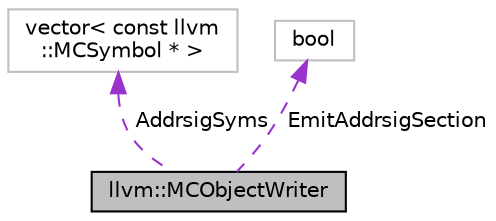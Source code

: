 digraph "llvm::MCObjectWriter"
{
 // LATEX_PDF_SIZE
  bgcolor="transparent";
  edge [fontname="Helvetica",fontsize="10",labelfontname="Helvetica",labelfontsize="10"];
  node [fontname="Helvetica",fontsize="10",shape=record];
  Node1 [label="llvm::MCObjectWriter",height=0.2,width=0.4,color="black", fillcolor="grey75", style="filled", fontcolor="black",tooltip="Defines the object file and target independent interfaces used by the assembler backend to write nati..."];
  Node2 -> Node1 [dir="back",color="darkorchid3",fontsize="10",style="dashed",label=" AddrsigSyms" ,fontname="Helvetica"];
  Node2 [label="vector\< const llvm\l::MCSymbol * \>",height=0.2,width=0.4,color="grey75",tooltip=" "];
  Node3 -> Node1 [dir="back",color="darkorchid3",fontsize="10",style="dashed",label=" EmitAddrsigSection" ,fontname="Helvetica"];
  Node3 [label="bool",height=0.2,width=0.4,color="grey75",tooltip=" "];
}
